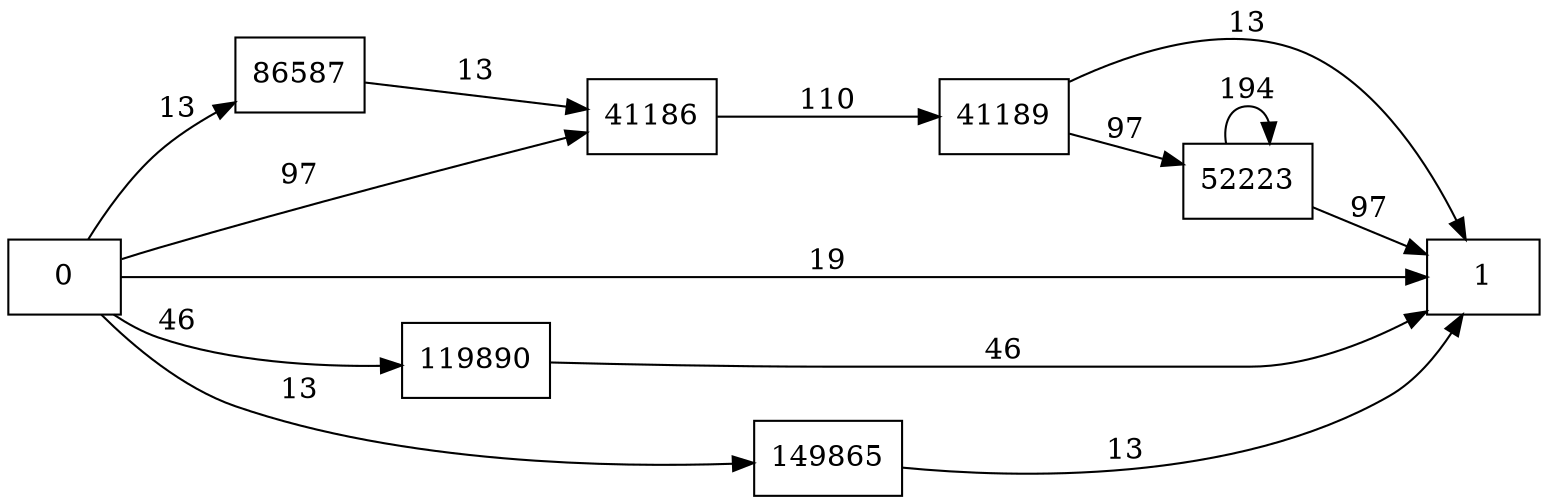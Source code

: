 digraph {
	graph [rankdir=LR]
	node [shape=rectangle]
	41186 -> 41189 [label=110]
	41189 -> 52223 [label=97]
	41189 -> 1 [label=13]
	52223 -> 52223 [label=194]
	52223 -> 1 [label=97]
	86587 -> 41186 [label=13]
	119890 -> 1 [label=46]
	149865 -> 1 [label=13]
	0 -> 1 [label=19]
	0 -> 41186 [label=97]
	0 -> 86587 [label=13]
	0 -> 119890 [label=46]
	0 -> 149865 [label=13]
}
